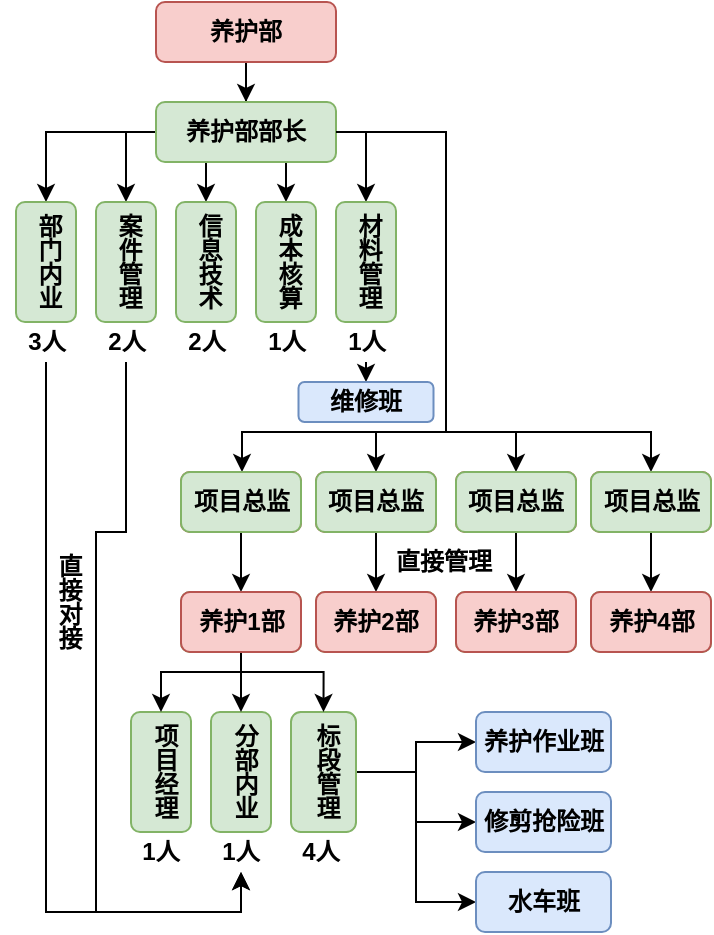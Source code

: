 <mxfile version="24.6.4" type="github">
  <diagram name="第 1 页" id="CqVpPU8AdswsC1ymNDtV">
    <mxGraphModel dx="795" dy="465" grid="0" gridSize="10" guides="1" tooltips="1" connect="1" arrows="1" fold="1" page="1" pageScale="1" pageWidth="827" pageHeight="1169" math="0" shadow="0">
      <root>
        <mxCell id="0" />
        <mxCell id="1" parent="0" />
        <mxCell id="V2ValQ4yn3JttlTY4KtU-8" value="" style="edgeStyle=orthogonalEdgeStyle;rounded=0;orthogonalLoop=1;jettySize=auto;html=1;" edge="1" parent="1" source="V2ValQ4yn3JttlTY4KtU-4" target="V2ValQ4yn3JttlTY4KtU-5">
          <mxGeometry relative="1" as="geometry" />
        </mxCell>
        <mxCell id="V2ValQ4yn3JttlTY4KtU-4" value="养护部" style="rounded=1;whiteSpace=wrap;html=1;fillColor=#f8cecc;strokeColor=#b85450;fontStyle=1" vertex="1" parent="1">
          <mxGeometry x="240" y="90" width="90" height="30" as="geometry" />
        </mxCell>
        <mxCell id="V2ValQ4yn3JttlTY4KtU-10" value="" style="edgeStyle=orthogonalEdgeStyle;rounded=0;orthogonalLoop=1;jettySize=auto;html=1;" edge="1" parent="1" source="V2ValQ4yn3JttlTY4KtU-5" target="V2ValQ4yn3JttlTY4KtU-9">
          <mxGeometry relative="1" as="geometry" />
        </mxCell>
        <mxCell id="V2ValQ4yn3JttlTY4KtU-20" style="edgeStyle=orthogonalEdgeStyle;rounded=0;orthogonalLoop=1;jettySize=auto;html=1;exitX=0.5;exitY=1;exitDx=0;exitDy=0;entryX=0.5;entryY=0;entryDx=0;entryDy=0;" edge="1" parent="1" source="V2ValQ4yn3JttlTY4KtU-5" target="V2ValQ4yn3JttlTY4KtU-13">
          <mxGeometry relative="1" as="geometry">
            <Array as="points">
              <mxPoint x="265" y="170" />
            </Array>
          </mxGeometry>
        </mxCell>
        <mxCell id="V2ValQ4yn3JttlTY4KtU-21" style="edgeStyle=orthogonalEdgeStyle;rounded=0;orthogonalLoop=1;jettySize=auto;html=1;exitX=0.75;exitY=1;exitDx=0;exitDy=0;entryX=0.5;entryY=0;entryDx=0;entryDy=0;" edge="1" parent="1" source="V2ValQ4yn3JttlTY4KtU-5" target="V2ValQ4yn3JttlTY4KtU-14">
          <mxGeometry relative="1" as="geometry">
            <Array as="points">
              <mxPoint x="305" y="170" />
            </Array>
          </mxGeometry>
        </mxCell>
        <mxCell id="V2ValQ4yn3JttlTY4KtU-24" style="edgeStyle=orthogonalEdgeStyle;rounded=0;orthogonalLoop=1;jettySize=auto;html=1;exitX=0;exitY=0.5;exitDx=0;exitDy=0;entryX=0.5;entryY=0;entryDx=0;entryDy=0;" edge="1" parent="1" source="V2ValQ4yn3JttlTY4KtU-5" target="V2ValQ4yn3JttlTY4KtU-12">
          <mxGeometry relative="1" as="geometry">
            <Array as="points">
              <mxPoint x="225" y="155" />
            </Array>
          </mxGeometry>
        </mxCell>
        <mxCell id="V2ValQ4yn3JttlTY4KtU-25" style="edgeStyle=orthogonalEdgeStyle;rounded=0;orthogonalLoop=1;jettySize=auto;html=1;exitX=1;exitY=0.5;exitDx=0;exitDy=0;entryX=0.5;entryY=0;entryDx=0;entryDy=0;" edge="1" parent="1" source="V2ValQ4yn3JttlTY4KtU-5" target="V2ValQ4yn3JttlTY4KtU-15">
          <mxGeometry relative="1" as="geometry">
            <Array as="points">
              <mxPoint x="345" y="155" />
            </Array>
          </mxGeometry>
        </mxCell>
        <mxCell id="V2ValQ4yn3JttlTY4KtU-5" value="养护部部长" style="rounded=1;whiteSpace=wrap;html=1;fillColor=#d5e8d4;strokeColor=#82b366;fontStyle=1" vertex="1" parent="1">
          <mxGeometry x="240" y="140" width="90" height="30" as="geometry" />
        </mxCell>
        <mxCell id="V2ValQ4yn3JttlTY4KtU-9" value="部门内业" style="rounded=1;whiteSpace=wrap;html=1;fillColor=#d5e8d4;strokeColor=#82b366;fontStyle=1;textDirection=vertical-lr;" vertex="1" parent="1">
          <mxGeometry x="170" y="190" width="30" height="60" as="geometry" />
        </mxCell>
        <mxCell id="V2ValQ4yn3JttlTY4KtU-12" value="案件管理" style="rounded=1;whiteSpace=wrap;html=1;fillColor=#d5e8d4;strokeColor=#82b366;fontStyle=1;textDirection=vertical-lr;" vertex="1" parent="1">
          <mxGeometry x="210" y="190" width="30" height="60" as="geometry" />
        </mxCell>
        <mxCell id="V2ValQ4yn3JttlTY4KtU-13" value="信息技术&lt;span style=&quot;color: rgba(0, 0, 0, 0); font-family: monospace; font-size: 0px; font-weight: 400; text-align: start; text-wrap: nowrap;&quot;&gt;%3CmxGraphModel%3E%3Croot%3E%3CmxCell%20id%3D%220%22%2F%3E%3CmxCell%20id%3D%221%22%20parent%3D%220%22%2F%3E%3CmxCell%20id%3D%222%22%20value%3D%22%E6%A1%88%E4%BB%B6%E7%AE%A1%E7%90%86%22%20style%3D%22rounded%3D1%3BwhiteSpace%3Dwrap%3Bhtml%3D1%3BfillColor%3D%23d5e8d4%3BstrokeColor%3D%2382b366%3BfontStyle%3D1%3BtextDirection%3Dvertical-lr%3B%22%20vertex%3D%221%22%20parent%3D%221%22%3E%3CmxGeometry%20x%3D%22190%22%20y%3D%22210%22%20width%3D%2230%22%20height%3D%2280%22%20as%3D%22geometry%22%2F%3E%3C%2FmxCell%3E%3C%2Froot%3E%3C%2FmxGraphModel%3E&lt;/span&gt;" style="rounded=1;whiteSpace=wrap;html=1;fillColor=#d5e8d4;strokeColor=#82b366;fontStyle=1;textDirection=vertical-lr;" vertex="1" parent="1">
          <mxGeometry x="250" y="190" width="30" height="60" as="geometry" />
        </mxCell>
        <mxCell id="V2ValQ4yn3JttlTY4KtU-14" value="成本核算" style="rounded=1;whiteSpace=wrap;html=1;fillColor=#d5e8d4;strokeColor=#82b366;fontStyle=1;textDirection=vertical-lr;" vertex="1" parent="1">
          <mxGeometry x="290" y="190" width="30" height="60" as="geometry" />
        </mxCell>
        <mxCell id="V2ValQ4yn3JttlTY4KtU-15" value="材料管理" style="rounded=1;whiteSpace=wrap;html=1;fillColor=#d5e8d4;strokeColor=#82b366;fontStyle=1;textDirection=vertical-lr;" vertex="1" parent="1">
          <mxGeometry x="330" y="190" width="30" height="60" as="geometry" />
        </mxCell>
        <mxCell id="V2ValQ4yn3JttlTY4KtU-89" style="edgeStyle=orthogonalEdgeStyle;rounded=0;orthogonalLoop=1;jettySize=auto;html=1;exitX=0.5;exitY=1;exitDx=0;exitDy=0;entryX=0.5;entryY=1;entryDx=0;entryDy=0;" edge="1" parent="1" source="V2ValQ4yn3JttlTY4KtU-28" target="V2ValQ4yn3JttlTY4KtU-64">
          <mxGeometry relative="1" as="geometry">
            <mxPoint x="185" y="295" as="sourcePoint" />
            <Array as="points">
              <mxPoint x="185" y="545" />
              <mxPoint x="283" y="545" />
            </Array>
          </mxGeometry>
        </mxCell>
        <mxCell id="V2ValQ4yn3JttlTY4KtU-28" value="3人" style="text;html=1;align=center;verticalAlign=middle;whiteSpace=wrap;rounded=0;fontStyle=1" vertex="1" parent="1">
          <mxGeometry x="162.5" y="250" width="45" height="20" as="geometry" />
        </mxCell>
        <mxCell id="V2ValQ4yn3JttlTY4KtU-94" style="edgeStyle=orthogonalEdgeStyle;rounded=0;orthogonalLoop=1;jettySize=auto;html=1;exitX=0.5;exitY=1;exitDx=0;exitDy=0;entryX=0.5;entryY=1;entryDx=0;entryDy=0;" edge="1" parent="1" source="V2ValQ4yn3JttlTY4KtU-29" target="V2ValQ4yn3JttlTY4KtU-64">
          <mxGeometry relative="1" as="geometry">
            <mxPoint x="225" y="295" as="sourcePoint" />
            <Array as="points">
              <mxPoint x="225" y="355" />
              <mxPoint x="210" y="355" />
              <mxPoint x="210" y="545" />
              <mxPoint x="283" y="545" />
            </Array>
          </mxGeometry>
        </mxCell>
        <mxCell id="V2ValQ4yn3JttlTY4KtU-29" value="&lt;b&gt;2人&lt;/b&gt;" style="text;html=1;align=center;verticalAlign=middle;whiteSpace=wrap;rounded=0;" vertex="1" parent="1">
          <mxGeometry x="202.5" y="250" width="45" height="20" as="geometry" />
        </mxCell>
        <mxCell id="V2ValQ4yn3JttlTY4KtU-30" value="&lt;b&gt;2人&lt;/b&gt;" style="text;html=1;align=center;verticalAlign=middle;whiteSpace=wrap;rounded=0;" vertex="1" parent="1">
          <mxGeometry x="242.5" y="250" width="45" height="20" as="geometry" />
        </mxCell>
        <mxCell id="V2ValQ4yn3JttlTY4KtU-31" value="&lt;b&gt;1人&lt;/b&gt;" style="text;html=1;align=center;verticalAlign=middle;whiteSpace=wrap;rounded=0;" vertex="1" parent="1">
          <mxGeometry x="282.5" y="250" width="45" height="20" as="geometry" />
        </mxCell>
        <mxCell id="V2ValQ4yn3JttlTY4KtU-105" style="edgeStyle=orthogonalEdgeStyle;rounded=0;orthogonalLoop=1;jettySize=auto;html=1;exitX=0.5;exitY=1;exitDx=0;exitDy=0;entryX=0.5;entryY=0;entryDx=0;entryDy=0;" edge="1" parent="1" source="V2ValQ4yn3JttlTY4KtU-32" target="V2ValQ4yn3JttlTY4KtU-84">
          <mxGeometry relative="1" as="geometry" />
        </mxCell>
        <mxCell id="V2ValQ4yn3JttlTY4KtU-32" value="&lt;b&gt;1人&lt;/b&gt;" style="text;html=1;align=center;verticalAlign=middle;whiteSpace=wrap;rounded=0;" vertex="1" parent="1">
          <mxGeometry x="322.5" y="250" width="45" height="20" as="geometry" />
        </mxCell>
        <mxCell id="V2ValQ4yn3JttlTY4KtU-36" value="" style="edgeStyle=orthogonalEdgeStyle;rounded=0;orthogonalLoop=1;jettySize=auto;html=1;" edge="1" parent="1" target="V2ValQ4yn3JttlTY4KtU-35">
          <mxGeometry relative="1" as="geometry">
            <mxPoint x="385.0" y="295" as="sourcePoint" />
            <Array as="points">
              <mxPoint x="385" y="305" />
              <mxPoint x="283" y="305" />
            </Array>
          </mxGeometry>
        </mxCell>
        <mxCell id="V2ValQ4yn3JttlTY4KtU-39" value="" style="edgeStyle=orthogonalEdgeStyle;rounded=0;orthogonalLoop=1;jettySize=auto;html=1;entryX=0.5;entryY=0;entryDx=0;entryDy=0;" edge="1" parent="1" target="V2ValQ4yn3JttlTY4KtU-44">
          <mxGeometry relative="1" as="geometry">
            <mxPoint x="390" y="305" as="sourcePoint" />
            <mxPoint x="350.0" y="335" as="targetPoint" />
            <Array as="points">
              <mxPoint x="385" y="305" />
              <mxPoint x="350" y="305" />
            </Array>
          </mxGeometry>
        </mxCell>
        <mxCell id="V2ValQ4yn3JttlTY4KtU-42" style="edgeStyle=orthogonalEdgeStyle;rounded=0;orthogonalLoop=1;jettySize=auto;html=1;exitX=0.5;exitY=1;exitDx=0;exitDy=0;entryX=0.5;entryY=0;entryDx=0;entryDy=0;" edge="1" parent="1" target="V2ValQ4yn3JttlTY4KtU-45">
          <mxGeometry relative="1" as="geometry">
            <mxPoint x="385" y="295" as="sourcePoint" />
            <mxPoint x="425.0" y="335" as="targetPoint" />
            <Array as="points">
              <mxPoint x="385" y="305" />
              <mxPoint x="420" y="305" />
            </Array>
          </mxGeometry>
        </mxCell>
        <mxCell id="V2ValQ4yn3JttlTY4KtU-47" style="edgeStyle=orthogonalEdgeStyle;rounded=0;orthogonalLoop=1;jettySize=auto;html=1;exitX=1;exitY=0.5;exitDx=0;exitDy=0;entryX=0.5;entryY=0;entryDx=0;entryDy=0;" edge="1" parent="1" source="V2ValQ4yn3JttlTY4KtU-5" target="V2ValQ4yn3JttlTY4KtU-46">
          <mxGeometry relative="1" as="geometry">
            <mxPoint x="385" y="295" as="sourcePoint" />
            <Array as="points">
              <mxPoint x="385" y="155" />
              <mxPoint x="385" y="305" />
              <mxPoint x="488" y="305" />
            </Array>
          </mxGeometry>
        </mxCell>
        <mxCell id="V2ValQ4yn3JttlTY4KtU-52" style="edgeStyle=orthogonalEdgeStyle;rounded=0;orthogonalLoop=1;jettySize=auto;html=1;exitX=0.5;exitY=1;exitDx=0;exitDy=0;entryX=0.5;entryY=0;entryDx=0;entryDy=0;" edge="1" parent="1" source="V2ValQ4yn3JttlTY4KtU-35" target="V2ValQ4yn3JttlTY4KtU-48">
          <mxGeometry relative="1" as="geometry" />
        </mxCell>
        <mxCell id="V2ValQ4yn3JttlTY4KtU-35" value="养护1部" style="rounded=1;whiteSpace=wrap;html=1;fillColor=#f8cecc;strokeColor=#b85450;fontStyle=1" vertex="1" parent="1">
          <mxGeometry x="252.5" y="325" width="60" height="30" as="geometry" />
        </mxCell>
        <mxCell id="V2ValQ4yn3JttlTY4KtU-56" style="edgeStyle=orthogonalEdgeStyle;rounded=0;orthogonalLoop=1;jettySize=auto;html=1;exitX=0.5;exitY=1;exitDx=0;exitDy=0;entryX=0.5;entryY=0;entryDx=0;entryDy=0;" edge="1" parent="1" source="V2ValQ4yn3JttlTY4KtU-44" target="V2ValQ4yn3JttlTY4KtU-53">
          <mxGeometry relative="1" as="geometry" />
        </mxCell>
        <mxCell id="V2ValQ4yn3JttlTY4KtU-44" value="养护2部" style="rounded=1;whiteSpace=wrap;html=1;fillColor=#f8cecc;strokeColor=#b85450;fontStyle=1" vertex="1" parent="1">
          <mxGeometry x="320" y="325" width="60" height="30" as="geometry" />
        </mxCell>
        <mxCell id="V2ValQ4yn3JttlTY4KtU-57" style="edgeStyle=orthogonalEdgeStyle;rounded=0;orthogonalLoop=1;jettySize=auto;html=1;exitX=0.5;exitY=1;exitDx=0;exitDy=0;entryX=0.5;entryY=0;entryDx=0;entryDy=0;" edge="1" parent="1" source="V2ValQ4yn3JttlTY4KtU-45" target="V2ValQ4yn3JttlTY4KtU-54">
          <mxGeometry relative="1" as="geometry" />
        </mxCell>
        <mxCell id="V2ValQ4yn3JttlTY4KtU-45" value="养护3部" style="rounded=1;whiteSpace=wrap;html=1;fillColor=#f8cecc;strokeColor=#b85450;fontStyle=1" vertex="1" parent="1">
          <mxGeometry x="390" y="325" width="60" height="30" as="geometry" />
        </mxCell>
        <mxCell id="V2ValQ4yn3JttlTY4KtU-58" style="edgeStyle=orthogonalEdgeStyle;rounded=0;orthogonalLoop=1;jettySize=auto;html=1;exitX=0.5;exitY=1;exitDx=0;exitDy=0;entryX=0.5;entryY=0;entryDx=0;entryDy=0;" edge="1" parent="1" source="V2ValQ4yn3JttlTY4KtU-46" target="V2ValQ4yn3JttlTY4KtU-55">
          <mxGeometry relative="1" as="geometry" />
        </mxCell>
        <mxCell id="V2ValQ4yn3JttlTY4KtU-46" value="养护4部" style="rounded=1;whiteSpace=wrap;html=1;fillColor=#f8cecc;strokeColor=#b85450;fontStyle=1" vertex="1" parent="1">
          <mxGeometry x="457.5" y="325" width="60" height="30" as="geometry" />
        </mxCell>
        <mxCell id="V2ValQ4yn3JttlTY4KtU-48" value="项目总监" style="rounded=1;whiteSpace=wrap;html=1;fillColor=#d5e8d4;strokeColor=#82b366;fontStyle=1" vertex="1" parent="1">
          <mxGeometry x="252.5" y="385" width="60" height="30" as="geometry" />
        </mxCell>
        <mxCell id="V2ValQ4yn3JttlTY4KtU-53" value="项目总监" style="rounded=1;whiteSpace=wrap;html=1;fillColor=#d5e8d4;strokeColor=#82b366;fontStyle=1" vertex="1" parent="1">
          <mxGeometry x="320" y="385" width="60" height="30" as="geometry" />
        </mxCell>
        <mxCell id="V2ValQ4yn3JttlTY4KtU-54" value="项目总监" style="rounded=1;whiteSpace=wrap;html=1;fillColor=#d5e8d4;strokeColor=#82b366;fontStyle=1" vertex="1" parent="1">
          <mxGeometry x="390" y="385" width="60" height="30" as="geometry" />
        </mxCell>
        <mxCell id="V2ValQ4yn3JttlTY4KtU-55" value="项目总监" style="rounded=1;whiteSpace=wrap;html=1;fillColor=#d5e8d4;strokeColor=#82b366;fontStyle=1" vertex="1" parent="1">
          <mxGeometry x="457.5" y="385" width="60" height="30" as="geometry" />
        </mxCell>
        <mxCell id="V2ValQ4yn3JttlTY4KtU-60" value="项目经理" style="rounded=1;whiteSpace=wrap;html=1;fillColor=#d5e8d4;strokeColor=#82b366;fontStyle=1;textDirection=vertical-lr;" vertex="1" parent="1">
          <mxGeometry x="227.5" y="445" width="30" height="60" as="geometry" />
        </mxCell>
        <mxCell id="V2ValQ4yn3JttlTY4KtU-61" value="分部内业" style="rounded=1;whiteSpace=wrap;html=1;fillColor=#d5e8d4;strokeColor=#82b366;fontStyle=1;textDirection=vertical-lr;" vertex="1" parent="1">
          <mxGeometry x="267.5" y="445" width="30" height="60" as="geometry" />
        </mxCell>
        <mxCell id="V2ValQ4yn3JttlTY4KtU-98" style="edgeStyle=orthogonalEdgeStyle;rounded=0;orthogonalLoop=1;jettySize=auto;html=1;exitX=1;exitY=0.5;exitDx=0;exitDy=0;entryX=0;entryY=0.5;entryDx=0;entryDy=0;" edge="1" parent="1" source="V2ValQ4yn3JttlTY4KtU-62" target="V2ValQ4yn3JttlTY4KtU-81">
          <mxGeometry relative="1" as="geometry" />
        </mxCell>
        <mxCell id="V2ValQ4yn3JttlTY4KtU-99" style="edgeStyle=orthogonalEdgeStyle;rounded=0;orthogonalLoop=1;jettySize=auto;html=1;exitX=1;exitY=0.5;exitDx=0;exitDy=0;entryX=0;entryY=0.5;entryDx=0;entryDy=0;" edge="1" parent="1" source="V2ValQ4yn3JttlTY4KtU-62" target="V2ValQ4yn3JttlTY4KtU-82">
          <mxGeometry relative="1" as="geometry" />
        </mxCell>
        <mxCell id="V2ValQ4yn3JttlTY4KtU-101" style="edgeStyle=orthogonalEdgeStyle;rounded=0;orthogonalLoop=1;jettySize=auto;html=1;exitX=1;exitY=0.5;exitDx=0;exitDy=0;entryX=0;entryY=0.5;entryDx=0;entryDy=0;" edge="1" parent="1" source="V2ValQ4yn3JttlTY4KtU-62" target="V2ValQ4yn3JttlTY4KtU-83">
          <mxGeometry relative="1" as="geometry" />
        </mxCell>
        <mxCell id="V2ValQ4yn3JttlTY4KtU-62" value="标段管理" style="rounded=1;whiteSpace=wrap;html=1;fillColor=#d5e8d4;strokeColor=#82b366;fontStyle=1;textDirection=vertical-lr;" vertex="1" parent="1">
          <mxGeometry x="307.5" y="445" width="32.5" height="60" as="geometry" />
        </mxCell>
        <mxCell id="V2ValQ4yn3JttlTY4KtU-63" value="1人" style="text;html=1;align=center;verticalAlign=middle;whiteSpace=wrap;rounded=0;fontStyle=1" vertex="1" parent="1">
          <mxGeometry x="220" y="505" width="45" height="20" as="geometry" />
        </mxCell>
        <mxCell id="V2ValQ4yn3JttlTY4KtU-64" value="&lt;b&gt;1人&lt;/b&gt;" style="text;html=1;align=center;verticalAlign=middle;whiteSpace=wrap;rounded=0;" vertex="1" parent="1">
          <mxGeometry x="260" y="505" width="45" height="20" as="geometry" />
        </mxCell>
        <mxCell id="V2ValQ4yn3JttlTY4KtU-65" value="&lt;b&gt;4人&lt;/b&gt;" style="text;html=1;align=center;verticalAlign=middle;whiteSpace=wrap;rounded=0;" vertex="1" parent="1">
          <mxGeometry x="300" y="505" width="45" height="20" as="geometry" />
        </mxCell>
        <mxCell id="V2ValQ4yn3JttlTY4KtU-74" style="edgeStyle=orthogonalEdgeStyle;rounded=0;orthogonalLoop=1;jettySize=auto;html=1;exitX=0.5;exitY=1;exitDx=0;exitDy=0;entryX=0.5;entryY=0;entryDx=0;entryDy=0;" edge="1" parent="1" source="V2ValQ4yn3JttlTY4KtU-66" target="V2ValQ4yn3JttlTY4KtU-61">
          <mxGeometry relative="1" as="geometry">
            <Array as="points">
              <mxPoint x="283" y="435" />
              <mxPoint x="283" y="435" />
            </Array>
          </mxGeometry>
        </mxCell>
        <mxCell id="V2ValQ4yn3JttlTY4KtU-76" style="edgeStyle=orthogonalEdgeStyle;rounded=0;orthogonalLoop=1;jettySize=auto;html=1;exitX=0.5;exitY=1;exitDx=0;exitDy=0;entryX=0.5;entryY=0;entryDx=0;entryDy=0;" edge="1" parent="1" source="V2ValQ4yn3JttlTY4KtU-66" target="V2ValQ4yn3JttlTY4KtU-62">
          <mxGeometry relative="1" as="geometry">
            <Array as="points">
              <mxPoint x="283" y="425" />
              <mxPoint x="323" y="425" />
            </Array>
          </mxGeometry>
        </mxCell>
        <mxCell id="V2ValQ4yn3JttlTY4KtU-77" style="edgeStyle=orthogonalEdgeStyle;rounded=0;orthogonalLoop=1;jettySize=auto;html=1;exitX=0.5;exitY=1;exitDx=0;exitDy=0;entryX=0.5;entryY=0;entryDx=0;entryDy=0;" edge="1" parent="1" source="V2ValQ4yn3JttlTY4KtU-66" target="V2ValQ4yn3JttlTY4KtU-60">
          <mxGeometry relative="1" as="geometry">
            <Array as="points">
              <mxPoint x="283" y="425" />
              <mxPoint x="243" y="425" />
            </Array>
          </mxGeometry>
        </mxCell>
        <mxCell id="V2ValQ4yn3JttlTY4KtU-66" value="养护1部" style="rounded=1;whiteSpace=wrap;html=1;fillColor=#f8cecc;strokeColor=#b85450;fontStyle=1" vertex="1" parent="1">
          <mxGeometry x="252.5" y="385" width="60" height="30" as="geometry" />
        </mxCell>
        <mxCell id="V2ValQ4yn3JttlTY4KtU-67" value="养护2部" style="rounded=1;whiteSpace=wrap;html=1;fillColor=#f8cecc;strokeColor=#b85450;fontStyle=1" vertex="1" parent="1">
          <mxGeometry x="320" y="385" width="60" height="30" as="geometry" />
        </mxCell>
        <mxCell id="V2ValQ4yn3JttlTY4KtU-68" value="养护3部" style="rounded=1;whiteSpace=wrap;html=1;fillColor=#f8cecc;strokeColor=#b85450;fontStyle=1" vertex="1" parent="1">
          <mxGeometry x="390" y="385" width="60" height="30" as="geometry" />
        </mxCell>
        <mxCell id="V2ValQ4yn3JttlTY4KtU-69" value="养护4部" style="rounded=1;whiteSpace=wrap;html=1;fillColor=#f8cecc;strokeColor=#b85450;fontStyle=1" vertex="1" parent="1">
          <mxGeometry x="457.5" y="385" width="60" height="30" as="geometry" />
        </mxCell>
        <mxCell id="V2ValQ4yn3JttlTY4KtU-70" value="项目总监" style="rounded=1;whiteSpace=wrap;html=1;fillColor=#d5e8d4;strokeColor=#82b366;fontStyle=1" vertex="1" parent="1">
          <mxGeometry x="252.5" y="325" width="60" height="30" as="geometry" />
        </mxCell>
        <mxCell id="V2ValQ4yn3JttlTY4KtU-71" value="项目总监" style="rounded=1;whiteSpace=wrap;html=1;fillColor=#d5e8d4;strokeColor=#82b366;fontStyle=1" vertex="1" parent="1">
          <mxGeometry x="320" y="325" width="60" height="30" as="geometry" />
        </mxCell>
        <mxCell id="V2ValQ4yn3JttlTY4KtU-72" value="项目总监" style="rounded=1;whiteSpace=wrap;html=1;fillColor=#d5e8d4;strokeColor=#82b366;fontStyle=1" vertex="1" parent="1">
          <mxGeometry x="390" y="325" width="60" height="30" as="geometry" />
        </mxCell>
        <mxCell id="V2ValQ4yn3JttlTY4KtU-73" value="项目总监" style="rounded=1;whiteSpace=wrap;html=1;fillColor=#d5e8d4;strokeColor=#82b366;fontStyle=1" vertex="1" parent="1">
          <mxGeometry x="457.5" y="325" width="60" height="30" as="geometry" />
        </mxCell>
        <mxCell id="V2ValQ4yn3JttlTY4KtU-78" value="直接管理" style="text;html=1;align=center;verticalAlign=middle;whiteSpace=wrap;rounded=0;fontStyle=1" vertex="1" parent="1">
          <mxGeometry x="354" y="355" width="60" height="30" as="geometry" />
        </mxCell>
        <mxCell id="V2ValQ4yn3JttlTY4KtU-81" value="养护作业班" style="rounded=1;whiteSpace=wrap;html=1;fillColor=#dae8fc;strokeColor=#6c8ebf;fontStyle=1" vertex="1" parent="1">
          <mxGeometry x="400" y="445" width="67.5" height="30" as="geometry" />
        </mxCell>
        <mxCell id="V2ValQ4yn3JttlTY4KtU-82" value="修剪抢险班" style="rounded=1;whiteSpace=wrap;html=1;fillColor=#dae8fc;strokeColor=#6c8ebf;fontStyle=1" vertex="1" parent="1">
          <mxGeometry x="400" y="485" width="67.5" height="30" as="geometry" />
        </mxCell>
        <mxCell id="V2ValQ4yn3JttlTY4KtU-83" value="水车班" style="rounded=1;whiteSpace=wrap;html=1;fillColor=#dae8fc;strokeColor=#6c8ebf;fontStyle=1" vertex="1" parent="1">
          <mxGeometry x="400" y="525" width="67.5" height="30" as="geometry" />
        </mxCell>
        <mxCell id="V2ValQ4yn3JttlTY4KtU-84" value="维修班" style="rounded=1;whiteSpace=wrap;html=1;fillColor=#dae8fc;strokeColor=#6c8ebf;fontStyle=1" vertex="1" parent="1">
          <mxGeometry x="311.25" y="280" width="67.5" height="20" as="geometry" />
        </mxCell>
        <mxCell id="V2ValQ4yn3JttlTY4KtU-90" value="直接对接" style="text;html=1;align=center;verticalAlign=middle;whiteSpace=wrap;rounded=0;fontStyle=1;textDirection=vertical-lr;" vertex="1" parent="1">
          <mxGeometry x="180" y="355" width="30" height="70" as="geometry" />
        </mxCell>
      </root>
    </mxGraphModel>
  </diagram>
</mxfile>
